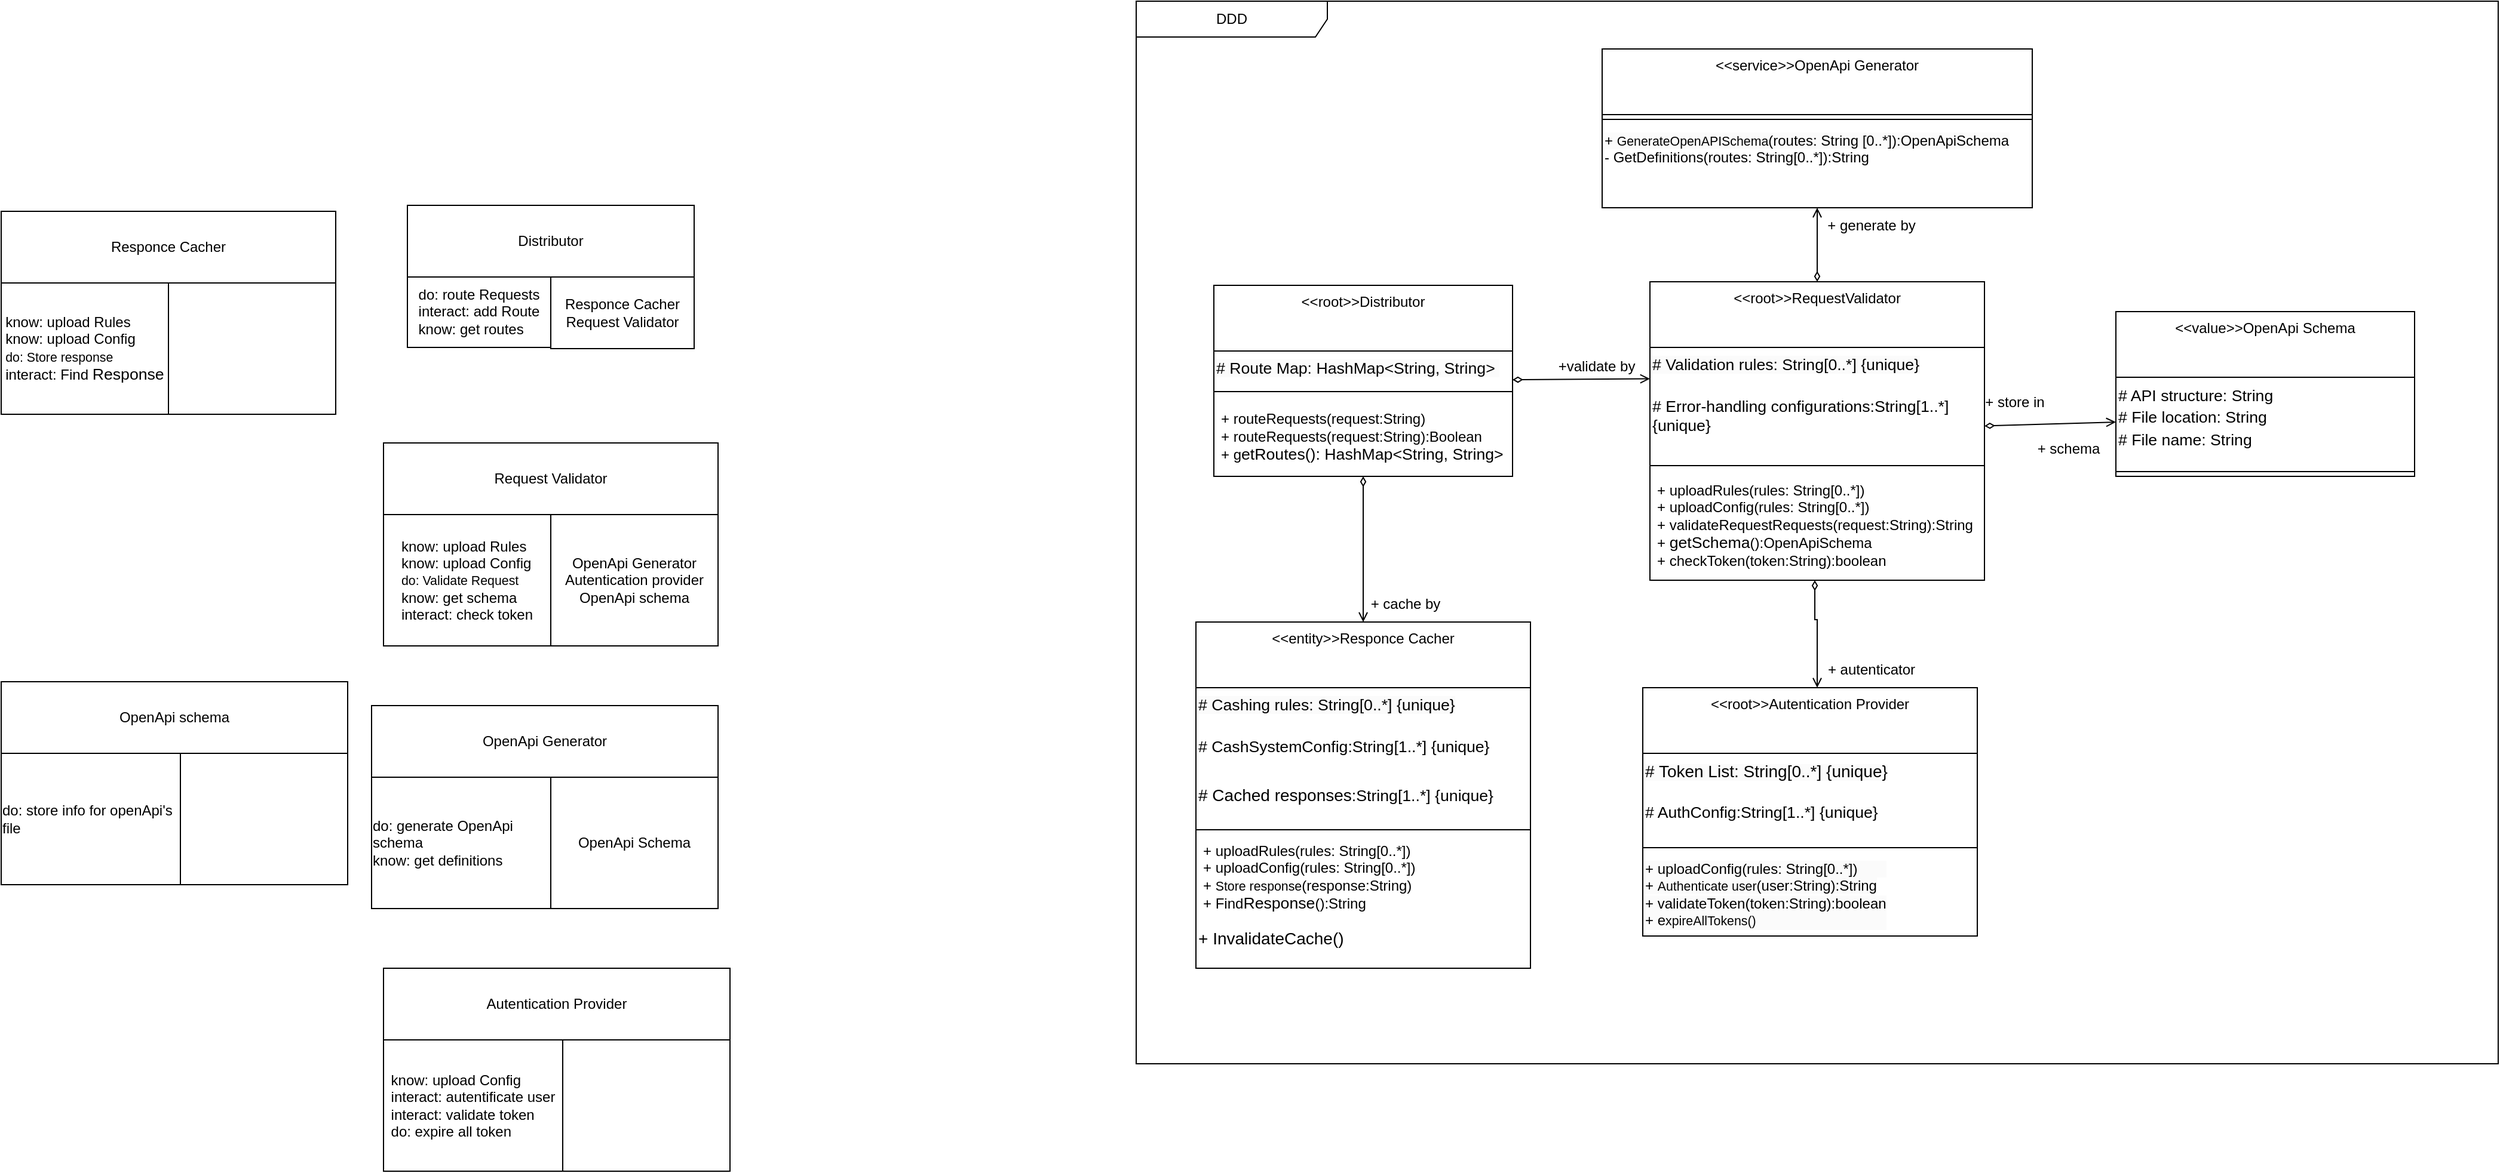 <mxfile version="24.7.16">
  <diagram name="Страница — 1" id="83zHtWR6xDJZPPRdprW6">
    <mxGraphModel dx="2861" dy="699" grid="1" gridSize="10" guides="1" tooltips="1" connect="1" arrows="1" fold="1" page="1" pageScale="1" pageWidth="827" pageHeight="1169" math="0" shadow="0">
      <root>
        <mxCell id="0" />
        <mxCell id="1" parent="0" />
        <mxCell id="R2D-VrtTJC2_m3kIHMMN-1" value="DDD" style="shape=umlFrame;whiteSpace=wrap;html=1;pointerEvents=0;recursiveResize=0;container=1;collapsible=0;width=160;" parent="1" vertex="1">
          <mxGeometry x="-10" y="10" width="1140" height="890" as="geometry" />
        </mxCell>
        <mxCell id="R2D-VrtTJC2_m3kIHMMN-2" style="rounded=0;orthogonalLoop=1;jettySize=auto;html=1;entryX=0.5;entryY=0;entryDx=0;entryDy=0;endArrow=open;endFill=0;startArrow=diamondThin;startFill=0;" parent="R2D-VrtTJC2_m3kIHMMN-1" source="R2D-VrtTJC2_m3kIHMMN-4" target="R2D-VrtTJC2_m3kIHMMN-19" edge="1">
          <mxGeometry relative="1" as="geometry" />
        </mxCell>
        <mxCell id="R2D-VrtTJC2_m3kIHMMN-3" style="rounded=0;orthogonalLoop=1;jettySize=auto;html=1;entryX=0;entryY=0.75;entryDx=0;entryDy=0;startArrow=diamondThin;startFill=0;endArrow=open;endFill=0;" parent="R2D-VrtTJC2_m3kIHMMN-1" source="R2D-VrtTJC2_m3kIHMMN-4" target="R2D-VrtTJC2_m3kIHMMN-11" edge="1">
          <mxGeometry relative="1" as="geometry" />
        </mxCell>
        <mxCell id="R2D-VrtTJC2_m3kIHMMN-4" value="&amp;lt;&amp;lt;root&amp;gt;&amp;gt;Distributor" style="swimlane;fontStyle=0;align=center;verticalAlign=top;childLayout=stackLayout;horizontal=1;startSize=55;horizontalStack=0;resizeParent=1;resizeParentMax=0;resizeLast=0;collapsible=0;marginBottom=0;html=1;whiteSpace=wrap;" parent="R2D-VrtTJC2_m3kIHMMN-1" vertex="1">
          <mxGeometry x="65" y="238" width="250" height="160" as="geometry" />
        </mxCell>
        <mxCell id="R2D-VrtTJC2_m3kIHMMN-5" value="&lt;span style=&quot;color: rgb(0, 0, 0); font-family: Arial, sans-serif; font-size: 13.333px; font-style: normal; font-variant-ligatures: normal; font-variant-caps: normal; font-weight: 400; letter-spacing: normal; orphans: 2; text-align: left; text-indent: 0px; text-transform: none; widows: 2; word-spacing: 0px; -webkit-text-stroke-width: 0px; white-space: pre-wrap; background-color: rgb(251, 251, 251); text-decoration-thickness: initial; text-decoration-style: initial; text-decoration-color: initial; display: inline !important; float: none;&quot;&gt;# Route Map: HashMap&amp;lt;String, String&amp;gt; &lt;/span&gt;" style="text;whiteSpace=wrap;html=1;" parent="R2D-VrtTJC2_m3kIHMMN-4" vertex="1">
          <mxGeometry y="55" width="250" height="30" as="geometry" />
        </mxCell>
        <mxCell id="R2D-VrtTJC2_m3kIHMMN-6" value="" style="line;strokeWidth=1;fillColor=none;align=left;verticalAlign=middle;spacingTop=-1;spacingLeft=3;spacingRight=3;rotatable=0;labelPosition=right;points=[];portConstraint=eastwest;" parent="R2D-VrtTJC2_m3kIHMMN-4" vertex="1">
          <mxGeometry y="85" width="250" height="8" as="geometry" />
        </mxCell>
        <mxCell id="R2D-VrtTJC2_m3kIHMMN-7" value="+ routeRequests(request:String)&lt;div&gt;+ routeRequests(request:String):Boolean&lt;/div&gt;&lt;div&gt;+ g&lt;span style=&quot;background-color: transparent; font-family: Arial, sans-serif; font-size: 10pt; white-space-collapse: preserve;&quot;&gt;etRoutes(): &lt;/span&gt;&lt;span style=&quot;font-family: Arial, sans-serif; font-size: 13.333px; white-space-collapse: preserve; background-color: initial;&quot;&gt;HashMap&amp;lt;String, String&amp;gt;&lt;/span&gt;&lt;/div&gt;" style="text;html=1;strokeColor=none;fillColor=none;align=left;verticalAlign=middle;spacingLeft=4;spacingRight=4;overflow=hidden;rotatable=0;points=[[0,0.5],[1,0.5]];portConstraint=eastwest;whiteSpace=wrap;" parent="R2D-VrtTJC2_m3kIHMMN-4" vertex="1">
          <mxGeometry y="93" width="250" height="67" as="geometry" />
        </mxCell>
        <mxCell id="R2D-VrtTJC2_m3kIHMMN-8" style="rounded=0;orthogonalLoop=1;jettySize=auto;html=1;entryX=0;entryY=0.5;entryDx=0;entryDy=0;endArrow=open;endFill=0;startArrow=diamondThin;startFill=0;" parent="R2D-VrtTJC2_m3kIHMMN-1" source="R2D-VrtTJC2_m3kIHMMN-10" target="R2D-VrtTJC2_m3kIHMMN-17" edge="1">
          <mxGeometry relative="1" as="geometry" />
        </mxCell>
        <mxCell id="R2D-VrtTJC2_m3kIHMMN-9" style="edgeStyle=orthogonalEdgeStyle;rounded=0;orthogonalLoop=1;jettySize=auto;html=1;startArrow=open;startFill=0;endArrow=diamondThin;endFill=0;" parent="R2D-VrtTJC2_m3kIHMMN-1" source="R2D-VrtTJC2_m3kIHMMN-33" target="R2D-VrtTJC2_m3kIHMMN-10" edge="1">
          <mxGeometry relative="1" as="geometry" />
        </mxCell>
        <mxCell id="R2D-VrtTJC2_m3kIHMMN-10" value="&amp;lt;&amp;lt;root&amp;gt;&amp;gt;RequestValidator" style="swimlane;fontStyle=0;align=center;verticalAlign=top;childLayout=stackLayout;horizontal=1;startSize=55;horizontalStack=0;resizeParent=1;resizeParentMax=0;resizeLast=0;collapsible=0;marginBottom=0;html=1;whiteSpace=wrap;" parent="R2D-VrtTJC2_m3kIHMMN-1" vertex="1">
          <mxGeometry x="430" y="235" width="280" height="250" as="geometry" />
        </mxCell>
        <mxCell id="R2D-VrtTJC2_m3kIHMMN-11" value="&lt;span style=&quot;color: rgb(0, 0, 0); font-family: Arial, sans-serif; font-size: 13.333px; font-style: normal; font-variant-ligatures: normal; font-variant-caps: normal; font-weight: 400; letter-spacing: normal; orphans: 2; text-align: left; text-indent: 0px; text-transform: none; widows: 2; word-spacing: 0px; -webkit-text-stroke-width: 0px; white-space: pre-wrap; background-color: rgb(251, 251, 251); text-decoration-thickness: initial; text-decoration-style: initial; text-decoration-color: initial; display: inline !important; float: none;&quot;&gt;# &lt;span id=&quot;docs-internal-guid-f26df158-7fff-a619-ddc0-28d4c44d1c35&quot;&gt;&lt;span style=&quot;font-size: 10pt; background-color: transparent; font-variant-numeric: normal; font-variant-east-asian: normal; font-variant-alternates: normal; font-variant-position: normal; vertical-align: baseline;&quot;&gt;Validation rules&lt;/span&gt;&lt;/span&gt;: String[0..*] {unique}&lt;/span&gt;&lt;div&gt;&lt;span style=&quot;color: rgb(0, 0, 0); font-family: Arial, sans-serif; font-size: 13.333px; font-style: normal; font-variant-ligatures: normal; font-variant-caps: normal; font-weight: 400; letter-spacing: normal; orphans: 2; text-align: left; text-indent: 0px; text-transform: none; widows: 2; word-spacing: 0px; -webkit-text-stroke-width: 0px; white-space: pre-wrap; background-color: rgb(251, 251, 251); text-decoration-thickness: initial; text-decoration-style: initial; text-decoration-color: initial; display: inline !important; float: none;&quot;&gt;&lt;br&gt;&lt;/span&gt;&lt;/div&gt;" style="text;whiteSpace=wrap;html=1;" parent="R2D-VrtTJC2_m3kIHMMN-10" vertex="1">
          <mxGeometry y="55" width="280" height="35" as="geometry" />
        </mxCell>
        <mxCell id="R2D-VrtTJC2_m3kIHMMN-12" value="&lt;b style=&quot;font-weight:normal;&quot; id=&quot;docs-internal-guid-a1300bde-7fff-8ec0-51a4-c328ec383ea7&quot;&gt;&lt;span style=&quot;font-size:10pt;font-family:Arial,sans-serif;color:#000000;background-color:transparent;font-weight:400;font-style:normal;font-variant:normal;text-decoration:none;vertical-align:baseline;white-space:pre;white-space:pre-wrap;&quot;&gt;# Error-handling configurations:String[1..*] {unique}&lt;/span&gt;&lt;/b&gt;" style="text;whiteSpace=wrap;html=1;" parent="R2D-VrtTJC2_m3kIHMMN-10" vertex="1">
          <mxGeometry y="90" width="280" height="60" as="geometry" />
        </mxCell>
        <mxCell id="R2D-VrtTJC2_m3kIHMMN-13" value="" style="line;strokeWidth=1;fillColor=none;align=left;verticalAlign=middle;spacingTop=-1;spacingLeft=3;spacingRight=3;rotatable=0;labelPosition=right;points=[];portConstraint=eastwest;" parent="R2D-VrtTJC2_m3kIHMMN-10" vertex="1">
          <mxGeometry y="150" width="280" height="8" as="geometry" />
        </mxCell>
        <mxCell id="R2D-VrtTJC2_m3kIHMMN-14" value="&lt;div&gt;+ uploadRules(rules: String[0..*])&lt;/div&gt;&lt;div&gt;+ uploadConfig(rules: String[0..*])&lt;br&gt;&lt;/div&gt;+ validateRequestRequests(request:String):String&lt;div&gt;+&amp;nbsp;&lt;span id=&quot;docs-internal-guid-38511d8e-7fff-0f09-29a9-b0846342d782&quot;&gt;&lt;span style=&quot;font-size: 10pt; font-family: Arial, sans-serif; background-color: transparent; font-variant-numeric: normal; font-variant-east-asian: normal; font-variant-alternates: normal; font-variant-position: normal; vertical-align: baseline; white-space-collapse: preserve;&quot;&gt;getSchema&lt;/span&gt;&lt;/span&gt;():OpenApiSchema&lt;/div&gt;&lt;div&gt;+ checkToken(token:String):boolean&lt;/div&gt;" style="text;html=1;strokeColor=none;fillColor=none;align=left;verticalAlign=middle;spacingLeft=4;spacingRight=4;overflow=hidden;rotatable=0;points=[[0,0.5],[1,0.5]];portConstraint=eastwest;whiteSpace=wrap;" parent="R2D-VrtTJC2_m3kIHMMN-10" vertex="1">
          <mxGeometry y="158" width="280" height="92" as="geometry" />
        </mxCell>
        <mxCell id="R2D-VrtTJC2_m3kIHMMN-15" style="edgeStyle=orthogonalEdgeStyle;rounded=0;orthogonalLoop=1;jettySize=auto;html=1;exitX=0.5;exitY=1;exitDx=0;exitDy=0;" parent="R2D-VrtTJC2_m3kIHMMN-10" source="R2D-VrtTJC2_m3kIHMMN-11" target="R2D-VrtTJC2_m3kIHMMN-11" edge="1">
          <mxGeometry relative="1" as="geometry" />
        </mxCell>
        <mxCell id="R2D-VrtTJC2_m3kIHMMN-16" value="&amp;lt;&amp;lt;value&amp;gt;&amp;gt;OpenApi Schema" style="swimlane;fontStyle=0;align=center;verticalAlign=top;childLayout=stackLayout;horizontal=1;startSize=55;horizontalStack=0;resizeParent=1;resizeParentMax=0;resizeLast=0;collapsible=0;marginBottom=0;html=1;whiteSpace=wrap;" parent="R2D-VrtTJC2_m3kIHMMN-1" vertex="1">
          <mxGeometry x="820" y="260" width="250" height="138" as="geometry" />
        </mxCell>
        <mxCell id="R2D-VrtTJC2_m3kIHMMN-17" value="&lt;span id=&quot;docs-internal-guid-5457fb7f-7fff-9584-35e8-6880242f1b99&quot;&gt;&lt;p style=&quot;line-height:1.38;margin-top:0pt;margin-bottom:0pt;&quot; dir=&quot;ltr&quot;&gt;&lt;span style=&quot;font-size: 10pt; font-family: Arial, sans-serif; background-color: transparent; font-variant-numeric: normal; font-variant-east-asian: normal; font-variant-alternates: normal; font-variant-position: normal; vertical-align: baseline; white-space-collapse: preserve;&quot;&gt;# API structure: String&lt;/span&gt;&lt;/p&gt;&lt;p style=&quot;line-height:1.38;margin-top:0pt;margin-bottom:0pt;&quot; dir=&quot;ltr&quot;&gt;&lt;span style=&quot;font-size: 10pt; font-family: Arial, sans-serif; background-color: transparent; font-variant-numeric: normal; font-variant-east-asian: normal; font-variant-alternates: normal; font-variant-position: normal; vertical-align: baseline; white-space-collapse: preserve;&quot;&gt;# File location: String&lt;/span&gt;&lt;/p&gt;&lt;p style=&quot;line-height:1.38;margin-top:0pt;margin-bottom:0pt;&quot; dir=&quot;ltr&quot;&gt;&lt;span style=&quot;font-size: 10pt; font-family: Arial, sans-serif; background-color: transparent; font-variant-numeric: normal; font-variant-east-asian: normal; font-variant-alternates: normal; font-variant-position: normal; vertical-align: baseline; white-space-collapse: preserve;&quot;&gt;# File name: String&lt;/span&gt;&lt;/p&gt;&lt;div&gt;&lt;span style=&quot;font-size: 10pt; font-family: Arial, sans-serif; background-color: transparent; font-variant-numeric: normal; font-variant-east-asian: normal; font-variant-alternates: normal; font-variant-position: normal; vertical-align: baseline; white-space-collapse: preserve;&quot;&gt;&lt;br&gt;&lt;/span&gt;&lt;/div&gt;&lt;/span&gt;" style="text;whiteSpace=wrap;html=1;" parent="R2D-VrtTJC2_m3kIHMMN-16" vertex="1">
          <mxGeometry y="55" width="250" height="75" as="geometry" />
        </mxCell>
        <mxCell id="R2D-VrtTJC2_m3kIHMMN-18" value="" style="line;strokeWidth=1;fillColor=none;align=left;verticalAlign=middle;spacingTop=-1;spacingLeft=3;spacingRight=3;rotatable=0;labelPosition=right;points=[];portConstraint=eastwest;" parent="R2D-VrtTJC2_m3kIHMMN-16" vertex="1">
          <mxGeometry y="130" width="250" height="8" as="geometry" />
        </mxCell>
        <mxCell id="R2D-VrtTJC2_m3kIHMMN-19" value="&amp;lt;&amp;lt;entity&amp;gt;&amp;gt;Responce Cacher" style="swimlane;fontStyle=0;align=center;verticalAlign=top;childLayout=stackLayout;horizontal=1;startSize=55;horizontalStack=0;resizeParent=1;resizeParentMax=0;resizeLast=0;collapsible=0;marginBottom=0;html=1;whiteSpace=wrap;" parent="R2D-VrtTJC2_m3kIHMMN-1" vertex="1">
          <mxGeometry x="50" y="520" width="280" height="290" as="geometry" />
        </mxCell>
        <mxCell id="R2D-VrtTJC2_m3kIHMMN-20" value="&lt;span style=&quot;color: rgb(0, 0, 0); font-family: Arial, sans-serif; font-size: 13.333px; font-style: normal; font-variant-ligatures: normal; font-variant-caps: normal; font-weight: 400; letter-spacing: normal; orphans: 2; text-align: left; text-indent: 0px; text-transform: none; widows: 2; word-spacing: 0px; -webkit-text-stroke-width: 0px; white-space: pre-wrap; background-color: rgb(251, 251, 251); text-decoration-thickness: initial; text-decoration-style: initial; text-decoration-color: initial; display: inline !important; float: none;&quot;&gt;# Cashing&lt;span id=&quot;docs-internal-guid-f26df158-7fff-a619-ddc0-28d4c44d1c35&quot;&gt;&lt;span style=&quot;font-size: 10pt; background-color: transparent; font-variant-numeric: normal; font-variant-east-asian: normal; font-variant-alternates: normal; font-variant-position: normal; vertical-align: baseline;&quot;&gt; rules&lt;/span&gt;&lt;/span&gt;: String[0..*] {unique}&lt;/span&gt;&lt;div&gt;&lt;span style=&quot;color: rgb(0, 0, 0); font-family: Arial, sans-serif; font-size: 13.333px; font-style: normal; font-variant-ligatures: normal; font-variant-caps: normal; font-weight: 400; letter-spacing: normal; orphans: 2; text-align: left; text-indent: 0px; text-transform: none; widows: 2; word-spacing: 0px; -webkit-text-stroke-width: 0px; white-space: pre-wrap; background-color: rgb(251, 251, 251); text-decoration-thickness: initial; text-decoration-style: initial; text-decoration-color: initial; display: inline !important; float: none;&quot;&gt;&lt;br&gt;&lt;/span&gt;&lt;/div&gt;" style="text;whiteSpace=wrap;html=1;" parent="R2D-VrtTJC2_m3kIHMMN-19" vertex="1">
          <mxGeometry y="55" width="280" height="35" as="geometry" />
        </mxCell>
        <mxCell id="R2D-VrtTJC2_m3kIHMMN-21" value="&lt;b style=&quot;font-weight:normal;&quot; id=&quot;docs-internal-guid-a1300bde-7fff-8ec0-51a4-c328ec383ea7&quot;&gt;&lt;span style=&quot;font-size:10pt;font-family:Arial,sans-serif;color:#000000;background-color:transparent;font-weight:400;font-style:normal;font-variant:normal;text-decoration:none;vertical-align:baseline;white-space:pre;white-space:pre-wrap;&quot;&gt;# CashSystemConfig:String[1..*] {unique}&lt;/span&gt;&lt;/b&gt;" style="text;whiteSpace=wrap;html=1;" parent="R2D-VrtTJC2_m3kIHMMN-19" vertex="1">
          <mxGeometry y="90" width="280" height="40" as="geometry" />
        </mxCell>
        <mxCell id="R2D-VrtTJC2_m3kIHMMN-22" value="&lt;b style=&quot;font-weight:normal;&quot; id=&quot;docs-internal-guid-3ee87e24-7fff-f079-7348-ecfdbf1fd3b9&quot;&gt;&lt;span style=&quot;font-family: Arial, sans-serif; color: rgb(0, 0, 0); background-color: transparent; font-weight: 400; font-style: normal; font-variant: normal; text-decoration: none; vertical-align: baseline; white-space: pre-wrap;&quot;&gt;&lt;font style=&quot;font-size: 14px;&quot;&gt;# Cached responses&lt;span style=&quot;font-family: Helvetica; font-size: 12px; white-space-collapse: collapse;&quot; id=&quot;docs-internal-guid-a1300bde-7fff-8ec0-51a4-c328ec383ea7&quot;&gt;&lt;span style=&quot;font-size: 10pt; font-family: Arial, sans-serif; background-color: transparent; font-variant-numeric: normal; font-variant-east-asian: normal; font-variant-alternates: normal; font-variant-position: normal; vertical-align: baseline; white-space-collapse: preserve;&quot;&gt;:String[1..*] {unique}&lt;/span&gt;&lt;/span&gt; &lt;/font&gt;&lt;/span&gt;&lt;/b&gt;" style="text;whiteSpace=wrap;html=1;" parent="R2D-VrtTJC2_m3kIHMMN-19" vertex="1">
          <mxGeometry y="130" width="280" height="40" as="geometry" />
        </mxCell>
        <mxCell id="R2D-VrtTJC2_m3kIHMMN-23" value="" style="line;strokeWidth=1;fillColor=none;align=left;verticalAlign=middle;spacingTop=-1;spacingLeft=3;spacingRight=3;rotatable=0;labelPosition=right;points=[];portConstraint=eastwest;" parent="R2D-VrtTJC2_m3kIHMMN-19" vertex="1">
          <mxGeometry y="170" width="280" height="8" as="geometry" />
        </mxCell>
        <mxCell id="R2D-VrtTJC2_m3kIHMMN-24" value="&lt;div&gt;+ uploadRules(rules: String[0..*])&lt;/div&gt;&lt;div&gt;+ uploadConfig(rules: String[0..*])&lt;br&gt;&lt;/div&gt;+&amp;nbsp;&lt;span id=&quot;docs-internal-guid-3d343022-7fff-2825-82aa-aa383416bce2&quot;&gt;&lt;span style=&quot;font-size: 8pt; font-family: Arial, sans-serif; background-color: transparent; font-variant-numeric: normal; font-variant-east-asian: normal; font-variant-alternates: normal; font-variant-position: normal; vertical-align: baseline; white-space-collapse: preserve;&quot;&gt;Store response&lt;/span&gt;&lt;/span&gt;(response:String)&lt;div&gt;+ Find&lt;span id=&quot;docs-internal-guid-38511d8e-7fff-0f09-29a9-b0846342d782&quot;&gt;&lt;span style=&quot;font-size: 10pt; font-family: Arial, sans-serif; background-color: transparent; font-variant-numeric: normal; font-variant-east-asian: normal; font-variant-alternates: normal; font-variant-position: normal; vertical-align: baseline; white-space-collapse: preserve;&quot;&gt;Response&lt;/span&gt;&lt;/span&gt;():String&lt;/div&gt;" style="text;html=1;strokeColor=none;fillColor=none;align=left;verticalAlign=middle;spacingLeft=4;spacingRight=4;overflow=hidden;rotatable=0;points=[[0,0.5],[1,0.5]];portConstraint=eastwest;whiteSpace=wrap;" parent="R2D-VrtTJC2_m3kIHMMN-19" vertex="1">
          <mxGeometry y="178" width="280" height="72" as="geometry" />
        </mxCell>
        <mxCell id="R2D-VrtTJC2_m3kIHMMN-25" style="edgeStyle=orthogonalEdgeStyle;rounded=0;orthogonalLoop=1;jettySize=auto;html=1;exitX=0.5;exitY=1;exitDx=0;exitDy=0;" parent="R2D-VrtTJC2_m3kIHMMN-19" source="R2D-VrtTJC2_m3kIHMMN-20" target="R2D-VrtTJC2_m3kIHMMN-20" edge="1">
          <mxGeometry relative="1" as="geometry" />
        </mxCell>
        <mxCell id="R2D-VrtTJC2_m3kIHMMN-26" value="&lt;b style=&quot;font-weight:normal;&quot; id=&quot;docs-internal-guid-f2197ef2-7fff-327c-abc3-34c5134f3c68&quot;&gt;&lt;span style=&quot;font-family: Arial, sans-serif; color: rgb(0, 0, 0); background-color: transparent; font-weight: 400; font-style: normal; font-variant: normal; text-decoration: none; vertical-align: baseline; white-space: pre-wrap;&quot;&gt;&lt;font style=&quot;font-size: 14px;&quot;&gt;+ InvalidateCache()&lt;/font&gt;&lt;/span&gt;&lt;/b&gt;" style="text;whiteSpace=wrap;html=1;" parent="R2D-VrtTJC2_m3kIHMMN-19" vertex="1">
          <mxGeometry y="250" width="280" height="40" as="geometry" />
        </mxCell>
        <mxCell id="R2D-VrtTJC2_m3kIHMMN-27" value="&amp;lt;&amp;lt;root&amp;gt;&amp;gt;Autentication Provider" style="swimlane;fontStyle=0;align=center;verticalAlign=top;childLayout=stackLayout;horizontal=1;startSize=55;horizontalStack=0;resizeParent=1;resizeParentMax=0;resizeLast=0;collapsible=0;marginBottom=0;html=1;whiteSpace=wrap;" parent="R2D-VrtTJC2_m3kIHMMN-1" vertex="1">
          <mxGeometry x="424" y="575" width="280" height="208" as="geometry" />
        </mxCell>
        <mxCell id="R2D-VrtTJC2_m3kIHMMN-28" value="&lt;span style=&quot;color: rgb(0, 0, 0); font-family: Arial, sans-serif; font-style: normal; font-variant-ligatures: normal; font-variant-caps: normal; font-weight: 400; letter-spacing: normal; orphans: 2; text-align: left; text-indent: 0px; text-transform: none; widows: 2; word-spacing: 0px; -webkit-text-stroke-width: 0px; white-space: pre-wrap; background-color: rgb(251, 251, 251); text-decoration-thickness: initial; text-decoration-style: initial; text-decoration-color: initial; float: none; display: inline !important;&quot;&gt;&lt;font style=&quot;font-size: 14px;&quot;&gt;# &lt;span style=&quot;&quot; id=&quot;docs-internal-guid-0717042e-7fff-3c65-528d-4da9d0ddbe4a&quot;&gt;&lt;span style=&quot;background-color: transparent; font-variant-numeric: normal; font-variant-east-asian: normal; font-variant-alternates: normal; font-variant-position: normal; vertical-align: baseline;&quot;&gt;Token List&lt;/span&gt;&lt;/span&gt;: String[0..*] {unique}&lt;/font&gt;&lt;/span&gt;&lt;div&gt;&lt;span style=&quot;color: rgb(0, 0, 0); font-family: Arial, sans-serif; font-size: 13.333px; font-style: normal; font-variant-ligatures: normal; font-variant-caps: normal; font-weight: 400; letter-spacing: normal; orphans: 2; text-align: left; text-indent: 0px; text-transform: none; widows: 2; word-spacing: 0px; -webkit-text-stroke-width: 0px; white-space: pre-wrap; background-color: rgb(251, 251, 251); text-decoration-thickness: initial; text-decoration-style: initial; text-decoration-color: initial; display: inline !important; float: none;&quot;&gt;&lt;br&gt;&lt;/span&gt;&lt;/div&gt;" style="text;whiteSpace=wrap;html=1;" parent="R2D-VrtTJC2_m3kIHMMN-27" vertex="1">
          <mxGeometry y="55" width="280" height="35" as="geometry" />
        </mxCell>
        <mxCell id="R2D-VrtTJC2_m3kIHMMN-29" value="&lt;b style=&quot;font-weight:normal;&quot; id=&quot;docs-internal-guid-a1300bde-7fff-8ec0-51a4-c328ec383ea7&quot;&gt;&lt;span style=&quot;font-size:10pt;font-family:Arial,sans-serif;color:#000000;background-color:transparent;font-weight:400;font-style:normal;font-variant:normal;text-decoration:none;vertical-align:baseline;white-space:pre;white-space:pre-wrap;&quot;&gt;# AuthConfig:String[1..*] {unique}&lt;/span&gt;&lt;/b&gt;" style="text;whiteSpace=wrap;html=1;" parent="R2D-VrtTJC2_m3kIHMMN-27" vertex="1">
          <mxGeometry y="90" width="280" height="40" as="geometry" />
        </mxCell>
        <mxCell id="R2D-VrtTJC2_m3kIHMMN-30" value="" style="line;strokeWidth=1;fillColor=none;align=left;verticalAlign=middle;spacingTop=-1;spacingLeft=3;spacingRight=3;rotatable=0;labelPosition=right;points=[];portConstraint=eastwest;" parent="R2D-VrtTJC2_m3kIHMMN-27" vertex="1">
          <mxGeometry y="130" width="280" height="8" as="geometry" />
        </mxCell>
        <mxCell id="R2D-VrtTJC2_m3kIHMMN-31" style="edgeStyle=orthogonalEdgeStyle;rounded=0;orthogonalLoop=1;jettySize=auto;html=1;exitX=0.5;exitY=1;exitDx=0;exitDy=0;" parent="R2D-VrtTJC2_m3kIHMMN-27" source="R2D-VrtTJC2_m3kIHMMN-28" target="R2D-VrtTJC2_m3kIHMMN-28" edge="1">
          <mxGeometry relative="1" as="geometry" />
        </mxCell>
        <mxCell id="R2D-VrtTJC2_m3kIHMMN-32" value="&lt;div style=&quot;forced-color-adjust: none; color: rgb(0, 0, 0); font-family: Helvetica; font-size: 12px; font-style: normal; font-variant-ligatures: normal; font-variant-caps: normal; font-weight: 400; letter-spacing: normal; orphans: 2; text-align: left; text-indent: 0px; text-transform: none; widows: 2; word-spacing: 0px; -webkit-text-stroke-width: 0px; white-space: normal; background-color: rgb(251, 251, 251); text-decoration-thickness: initial; text-decoration-style: initial; text-decoration-color: initial;&quot;&gt;+ uploadConfig(rules: String[0..*])&lt;br style=&quot;forced-color-adjust: none;&quot;&gt;&lt;/div&gt;&lt;span style=&quot;color: rgb(0, 0, 0); font-family: Helvetica; font-size: 12px; font-style: normal; font-variant-ligatures: normal; font-variant-caps: normal; font-weight: 400; letter-spacing: normal; orphans: 2; text-align: left; text-indent: 0px; text-transform: none; widows: 2; word-spacing: 0px; -webkit-text-stroke-width: 0px; white-space: normal; background-color: rgb(251, 251, 251); text-decoration-thickness: initial; text-decoration-style: initial; text-decoration-color: initial; display: inline !important; float: none;&quot;&gt;+&amp;nbsp;&lt;/span&gt;&lt;span style=&quot;color: rgb(0, 0, 0); font-family: Helvetica; font-size: 12px; font-style: normal; font-variant-ligatures: normal; font-variant-caps: normal; font-weight: 400; letter-spacing: normal; orphans: 2; text-align: left; text-indent: 0px; text-transform: none; widows: 2; word-spacing: 0px; -webkit-text-stroke-width: 0px; white-space: normal; background-color: rgb(251, 251, 251); text-decoration-thickness: initial; text-decoration-style: initial; text-decoration-color: initial; display: inline !important; float: none;&quot;&gt;&lt;span id=&quot;docs-internal-guid-b31d3b25-7fff-fe48-8f4c-e3f12698210c&quot;&gt;&lt;span style=&quot;font-size: 8pt; font-family: Arial, sans-serif; background-color: transparent; font-variant-numeric: normal; font-variant-east-asian: normal; font-variant-alternates: normal; font-variant-position: normal; vertical-align: baseline; white-space-collapse: preserve;&quot;&gt;Authenticate user&lt;/span&gt;&lt;/span&gt;(user:String):String&lt;/span&gt;&lt;div style=&quot;forced-color-adjust: none; color: rgb(0, 0, 0); font-family: Helvetica; font-size: 12px; font-style: normal; font-variant-ligatures: normal; font-variant-caps: normal; font-weight: 400; letter-spacing: normal; orphans: 2; text-align: left; text-indent: 0px; text-transform: none; widows: 2; word-spacing: 0px; -webkit-text-stroke-width: 0px; white-space: normal; background-color: rgb(251, 251, 251); text-decoration-thickness: initial; text-decoration-style: initial; text-decoration-color: initial;&quot;&gt;+ validateToken(token:String):boolean&lt;/div&gt;&lt;div style=&quot;forced-color-adjust: none; color: rgb(0, 0, 0); font-family: Helvetica; font-size: 12px; font-style: normal; font-variant-ligatures: normal; font-variant-caps: normal; font-weight: 400; letter-spacing: normal; orphans: 2; text-align: left; text-indent: 0px; text-transform: none; widows: 2; word-spacing: 0px; -webkit-text-stroke-width: 0px; white-space: normal; background-color: rgb(251, 251, 251); text-decoration-thickness: initial; text-decoration-style: initial; text-decoration-color: initial;&quot;&gt;+ e&lt;span style=&quot;background-color: transparent; font-family: Arial, sans-serif; font-size: 8pt; white-space-collapse: preserve;&quot;&gt;xpireAllTokens()&lt;/span&gt;&lt;/div&gt;" style="text;whiteSpace=wrap;html=1;" parent="R2D-VrtTJC2_m3kIHMMN-27" vertex="1">
          <mxGeometry y="138" width="280" height="70" as="geometry" />
        </mxCell>
        <mxCell id="R2D-VrtTJC2_m3kIHMMN-33" value="&amp;lt;&amp;lt;service&amp;gt;&amp;gt;OpenApi Generator" style="swimlane;fontStyle=0;align=center;verticalAlign=top;childLayout=stackLayout;horizontal=1;startSize=55;horizontalStack=0;resizeParent=1;resizeParentMax=0;resizeLast=0;collapsible=0;marginBottom=0;html=1;whiteSpace=wrap;" parent="R2D-VrtTJC2_m3kIHMMN-1" vertex="1">
          <mxGeometry x="390" y="40" width="360" height="133" as="geometry" />
        </mxCell>
        <mxCell id="R2D-VrtTJC2_m3kIHMMN-34" value="" style="line;strokeWidth=1;fillColor=none;align=left;verticalAlign=middle;spacingTop=-1;spacingLeft=3;spacingRight=3;rotatable=0;labelPosition=right;points=[];portConstraint=eastwest;" parent="R2D-VrtTJC2_m3kIHMMN-33" vertex="1">
          <mxGeometry y="55" width="360" height="8" as="geometry" />
        </mxCell>
        <mxCell id="R2D-VrtTJC2_m3kIHMMN-35" style="edgeStyle=orthogonalEdgeStyle;rounded=0;orthogonalLoop=1;jettySize=auto;html=1;exitX=0.5;exitY=1;exitDx=0;exitDy=0;" parent="R2D-VrtTJC2_m3kIHMMN-33" edge="1">
          <mxGeometry relative="1" as="geometry">
            <mxPoint x="140" y="90" as="sourcePoint" />
            <mxPoint x="140" y="90" as="targetPoint" />
          </mxGeometry>
        </mxCell>
        <mxCell id="R2D-VrtTJC2_m3kIHMMN-36" value="&lt;div style=&quot;forced-color-adjust: none; color: rgb(0, 0, 0); font-family: Helvetica; font-size: 12px; font-style: normal; font-variant-ligatures: normal; font-variant-caps: normal; font-weight: 400; letter-spacing: normal; orphans: 2; text-align: left; text-indent: 0px; text-transform: none; widows: 2; word-spacing: 0px; -webkit-text-stroke-width: 0px; white-space: normal; background-color: rgb(251, 251, 251); text-decoration-thickness: initial; text-decoration-style: initial; text-decoration-color: initial;&quot;&gt;+&amp;nbsp;&lt;span id=&quot;docs-internal-guid-fac67e25-7fff-50c7-0ff5-ebc66890f307&quot;&gt;&lt;span style=&quot;font-size: 8pt; font-family: Arial, sans-serif; background-color: transparent; font-variant-numeric: normal; font-variant-east-asian: normal; font-variant-alternates: normal; font-variant-position: normal; vertical-align: baseline; white-space-collapse: preserve;&quot;&gt;Generate&lt;/span&gt;&lt;span style=&quot;font-size: 8pt; font-family: Arial, sans-serif; background-color: transparent; font-variant-numeric: normal; font-variant-east-asian: normal; font-variant-alternates: normal; font-variant-position: normal; vertical-align: baseline; white-space-collapse: preserve;&quot;&gt;OpenAPISchema&lt;/span&gt;&lt;/span&gt;(routes: String [0..*]):OpenApiSchema&lt;br style=&quot;forced-color-adjust: none;&quot;&gt;&lt;/div&gt;- GetDefinitions(routes: String[0..*]):String" style="text;whiteSpace=wrap;html=1;" parent="R2D-VrtTJC2_m3kIHMMN-33" vertex="1">
          <mxGeometry y="63" width="360" height="70" as="geometry" />
        </mxCell>
        <mxCell id="R2D-VrtTJC2_m3kIHMMN-37" value="+ store in" style="text;html=1;align=center;verticalAlign=middle;resizable=0;points=[];autosize=1;strokeColor=none;fillColor=none;" parent="R2D-VrtTJC2_m3kIHMMN-1" vertex="1">
          <mxGeometry x="700" y="321" width="70" height="30" as="geometry" />
        </mxCell>
        <mxCell id="R2D-VrtTJC2_m3kIHMMN-38" value="+ schema" style="text;html=1;align=center;verticalAlign=middle;resizable=0;points=[];autosize=1;strokeColor=none;fillColor=none;" parent="R2D-VrtTJC2_m3kIHMMN-1" vertex="1">
          <mxGeometry x="740" y="360" width="80" height="30" as="geometry" />
        </mxCell>
        <mxCell id="R2D-VrtTJC2_m3kIHMMN-39" value="+validate by" style="text;html=1;align=center;verticalAlign=middle;resizable=0;points=[];autosize=1;strokeColor=none;fillColor=none;" parent="R2D-VrtTJC2_m3kIHMMN-1" vertex="1">
          <mxGeometry x="340" y="291" width="90" height="30" as="geometry" />
        </mxCell>
        <mxCell id="R2D-VrtTJC2_m3kIHMMN-40" value="+ cache by" style="text;html=1;align=center;verticalAlign=middle;resizable=0;points=[];autosize=1;strokeColor=none;fillColor=none;" parent="R2D-VrtTJC2_m3kIHMMN-1" vertex="1">
          <mxGeometry x="185" y="490" width="80" height="30" as="geometry" />
        </mxCell>
        <mxCell id="R2D-VrtTJC2_m3kIHMMN-41" style="rounded=0;orthogonalLoop=1;jettySize=auto;html=1;edgeStyle=orthogonalEdgeStyle;startArrow=diamondThin;startFill=0;endArrow=open;endFill=0;" parent="R2D-VrtTJC2_m3kIHMMN-1" source="R2D-VrtTJC2_m3kIHMMN-14" target="R2D-VrtTJC2_m3kIHMMN-27" edge="1">
          <mxGeometry relative="1" as="geometry">
            <Array as="points">
              <mxPoint x="568" y="518" />
              <mxPoint x="570" y="518" />
            </Array>
          </mxGeometry>
        </mxCell>
        <mxCell id="R2D-VrtTJC2_m3kIHMMN-42" value="+ autenticator" style="text;html=1;align=center;verticalAlign=middle;resizable=0;points=[];autosize=1;strokeColor=none;fillColor=none;" parent="R2D-VrtTJC2_m3kIHMMN-1" vertex="1">
          <mxGeometry x="565" y="545" width="100" height="30" as="geometry" />
        </mxCell>
        <mxCell id="R2D-VrtTJC2_m3kIHMMN-43" value="+ generate by" style="text;html=1;align=center;verticalAlign=middle;resizable=0;points=[];autosize=1;strokeColor=none;fillColor=none;" parent="R2D-VrtTJC2_m3kIHMMN-1" vertex="1">
          <mxGeometry x="565" y="173" width="100" height="30" as="geometry" />
        </mxCell>
        <mxCell id="mW3XSaCx8TKVYnGYRp6_-20" value="&lt;span style=&quot;text-align: left;&quot;&gt;do: route Requests&lt;/span&gt;&lt;div style=&quot;text-align: left;&quot;&gt;&lt;span style=&quot;&quot;&gt;interact: add Route&lt;/span&gt;&lt;span style=&quot;text-align: left;&quot;&gt;&lt;br&gt;&lt;/span&gt;&lt;/div&gt;&lt;div style=&quot;text-align: left;&quot;&gt;&lt;span style=&quot;&quot;&gt;know: get routes&lt;/span&gt;&lt;/div&gt;" style="rounded=0;whiteSpace=wrap;html=1;" vertex="1" parent="1">
          <mxGeometry x="-620" y="240" width="120" height="60" as="geometry" />
        </mxCell>
        <mxCell id="mW3XSaCx8TKVYnGYRp6_-21" value="Responce Cacher&lt;div&gt;Request Validator&lt;/div&gt;" style="rounded=0;whiteSpace=wrap;html=1;" vertex="1" parent="1">
          <mxGeometry x="-500" y="241" width="120" height="60" as="geometry" />
        </mxCell>
        <mxCell id="mW3XSaCx8TKVYnGYRp6_-24" value="Distributor" style="rounded=0;whiteSpace=wrap;html=1;" vertex="1" parent="1">
          <mxGeometry x="-620" y="181" width="240" height="60" as="geometry" />
        </mxCell>
        <mxCell id="mW3XSaCx8TKVYnGYRp6_-25" value="&lt;div style=&quot;text-align: left;&quot;&gt;know: upload Rules&lt;/div&gt;&lt;div style=&quot;text-align: left;&quot;&gt;know: upload Config&lt;/div&gt;&lt;div style=&quot;text-align: left;&quot;&gt;&lt;font face=&quot;Arial, sans-serif&quot;&gt;&lt;span style=&quot;font-size: 10.667px; white-space-collapse: preserve;&quot;&gt;do: Validate Request&lt;/span&gt;&lt;/font&gt;&lt;/div&gt;&lt;div style=&quot;text-align: left;&quot;&gt;know: get schema&lt;/div&gt;&lt;div style=&quot;text-align: left;&quot;&gt;interact: check token&lt;/div&gt;" style="rounded=0;whiteSpace=wrap;html=1;" vertex="1" parent="1">
          <mxGeometry x="-640" y="439" width="140" height="111" as="geometry" />
        </mxCell>
        <mxCell id="mW3XSaCx8TKVYnGYRp6_-26" value="OpenApi Generator&lt;div&gt;Autentication provider&lt;/div&gt;&lt;div&gt;OpenApi schema&lt;/div&gt;" style="rounded=0;whiteSpace=wrap;html=1;" vertex="1" parent="1">
          <mxGeometry x="-500" y="440" width="140" height="110" as="geometry" />
        </mxCell>
        <mxCell id="mW3XSaCx8TKVYnGYRp6_-27" value="Request Validator" style="rounded=0;whiteSpace=wrap;html=1;" vertex="1" parent="1">
          <mxGeometry x="-640" y="380" width="280" height="60" as="geometry" />
        </mxCell>
        <mxCell id="mW3XSaCx8TKVYnGYRp6_-28" value="&lt;div style=&quot;text-align: left;&quot;&gt;know: upload Rules&lt;/div&gt;&lt;div style=&quot;text-align: left;&quot;&gt;know: upload Config&lt;/div&gt;&lt;div style=&quot;text-align: left;&quot;&gt;&lt;span style=&quot;background-color: initial;&quot; id=&quot;docs-internal-guid-3d343022-7fff-2825-82aa-aa383416bce2&quot;&gt;&lt;span style=&quot;font-size: 8pt; font-family: Arial, sans-serif; background-color: transparent; font-variant-numeric: normal; font-variant-east-asian: normal; font-variant-alternates: normal; vertical-align: baseline; white-space-collapse: preserve;&quot;&gt;do: Store response&lt;/span&gt;&lt;/span&gt;&lt;/div&gt;&lt;div style=&quot;text-align: left;&quot;&gt;&lt;span style=&quot;background-color: initial;&quot;&gt;interact: Find&amp;nbsp;&lt;/span&gt;&lt;span style=&quot;background-color: initial;&quot; id=&quot;docs-internal-guid-38511d8e-7fff-0f09-29a9-b0846342d782&quot;&gt;&lt;span style=&quot;font-size: 10pt; font-family: Arial, sans-serif; background-color: transparent; font-variant-numeric: normal; font-variant-east-asian: normal; font-variant-alternates: normal; vertical-align: baseline; white-space-collapse: preserve;&quot;&gt;Response&lt;/span&gt;&lt;/span&gt;&lt;/div&gt;" style="rounded=0;whiteSpace=wrap;html=1;" vertex="1" parent="1">
          <mxGeometry x="-960" y="245" width="140" height="111" as="geometry" />
        </mxCell>
        <mxCell id="mW3XSaCx8TKVYnGYRp6_-29" value="" style="rounded=0;whiteSpace=wrap;html=1;" vertex="1" parent="1">
          <mxGeometry x="-820" y="246" width="140" height="110" as="geometry" />
        </mxCell>
        <mxCell id="mW3XSaCx8TKVYnGYRp6_-30" value="Responce Cacher" style="rounded=0;whiteSpace=wrap;html=1;" vertex="1" parent="1">
          <mxGeometry x="-960" y="186" width="280" height="60" as="geometry" />
        </mxCell>
        <mxCell id="mW3XSaCx8TKVYnGYRp6_-31" value="&lt;div style=&quot;text-align: left;&quot;&gt;do: generate OpenApi schema&lt;/div&gt;&lt;div style=&quot;text-align: left;&quot;&gt;know: get definitions&lt;/div&gt;" style="rounded=0;whiteSpace=wrap;html=1;" vertex="1" parent="1">
          <mxGeometry x="-650" y="659" width="150" height="111" as="geometry" />
        </mxCell>
        <mxCell id="mW3XSaCx8TKVYnGYRp6_-32" value="OpenApi Schema" style="rounded=0;whiteSpace=wrap;html=1;" vertex="1" parent="1">
          <mxGeometry x="-500" y="660" width="140" height="110" as="geometry" />
        </mxCell>
        <mxCell id="mW3XSaCx8TKVYnGYRp6_-33" value="OpenApi Generator" style="rounded=0;whiteSpace=wrap;html=1;" vertex="1" parent="1">
          <mxGeometry x="-650" y="600" width="290" height="60" as="geometry" />
        </mxCell>
        <mxCell id="mW3XSaCx8TKVYnGYRp6_-34" value="&lt;div style=&quot;text-align: left;&quot;&gt;&lt;div&gt;&lt;span style=&quot;background-color: initial;&quot;&gt;know: upload Config&lt;/span&gt;&lt;br&gt;&lt;/div&gt;&lt;div&gt;interact: autentificate user&lt;/div&gt;&lt;div&gt;interact: validate token&lt;/div&gt;&lt;div&gt;do: expire all token&lt;/div&gt;&lt;/div&gt;" style="rounded=0;whiteSpace=wrap;html=1;" vertex="1" parent="1">
          <mxGeometry x="-640" y="879" width="150" height="111" as="geometry" />
        </mxCell>
        <mxCell id="mW3XSaCx8TKVYnGYRp6_-35" value="" style="rounded=0;whiteSpace=wrap;html=1;" vertex="1" parent="1">
          <mxGeometry x="-490" y="880" width="140" height="110" as="geometry" />
        </mxCell>
        <mxCell id="mW3XSaCx8TKVYnGYRp6_-36" value="Autentication Provider" style="rounded=0;whiteSpace=wrap;html=1;" vertex="1" parent="1">
          <mxGeometry x="-640" y="820" width="290" height="60" as="geometry" />
        </mxCell>
        <mxCell id="mW3XSaCx8TKVYnGYRp6_-37" value="&lt;div style=&quot;text-align: left;&quot;&gt;&lt;div&gt;do: store info for openApi&#39;s file&lt;/div&gt;&lt;/div&gt;" style="rounded=0;whiteSpace=wrap;html=1;" vertex="1" parent="1">
          <mxGeometry x="-960" y="639" width="150" height="111" as="geometry" />
        </mxCell>
        <mxCell id="mW3XSaCx8TKVYnGYRp6_-38" value="" style="rounded=0;whiteSpace=wrap;html=1;" vertex="1" parent="1">
          <mxGeometry x="-810" y="640" width="140" height="110" as="geometry" />
        </mxCell>
        <mxCell id="mW3XSaCx8TKVYnGYRp6_-39" value="OpenApi schema" style="rounded=0;whiteSpace=wrap;html=1;" vertex="1" parent="1">
          <mxGeometry x="-960" y="580" width="290" height="60" as="geometry" />
        </mxCell>
      </root>
    </mxGraphModel>
  </diagram>
</mxfile>
